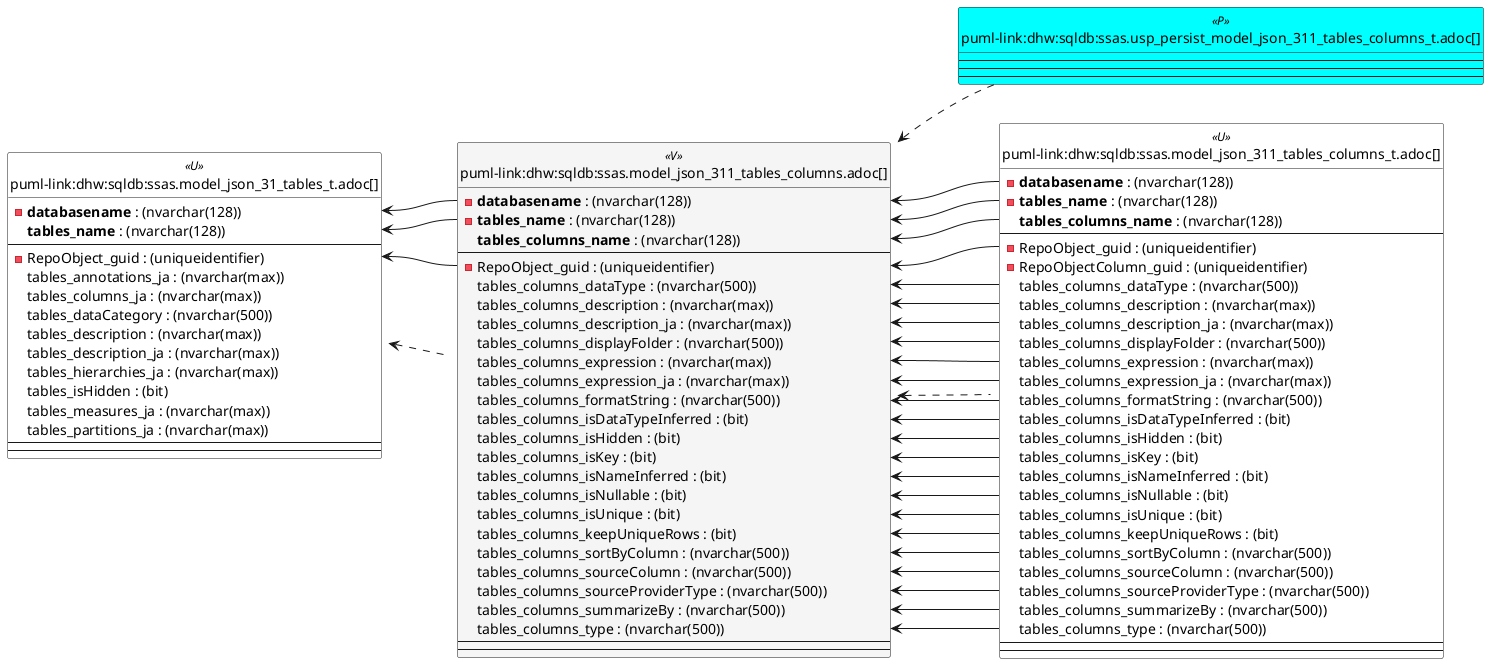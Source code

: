 @startuml
left to right direction
'top to bottom direction
hide circle
'avoide "." issues:
set namespaceSeparator none


skinparam class {
  BackgroundColor White
  BackgroundColor<<FN>> Yellow
  BackgroundColor<<FS>> Yellow
  BackgroundColor<<FT>> LightGray
  BackgroundColor<<IF>> Yellow
  BackgroundColor<<IS>> Yellow
  BackgroundColor<<P>> Aqua
  BackgroundColor<<PC>> Aqua
  BackgroundColor<<SN>> Yellow
  BackgroundColor<<SO>> SlateBlue
  BackgroundColor<<TF>> LightGray
  BackgroundColor<<TR>> Tomato
  BackgroundColor<<U>> White
  BackgroundColor<<V>> WhiteSmoke
  BackgroundColor<<X>> Aqua
  BackgroundColor<<external>> AliceBlue
}


entity "puml-link:dhw:sqldb:ssas.model_json_31_tables_t.adoc[]" as ssas.model_json_31_tables_T << U >> {
  - **databasename** : (nvarchar(128))
  **tables_name** : (nvarchar(128))
  --
  - RepoObject_guid : (uniqueidentifier)
  tables_annotations_ja : (nvarchar(max))
  tables_columns_ja : (nvarchar(max))
  tables_dataCategory : (nvarchar(500))
  tables_description : (nvarchar(max))
  tables_description_ja : (nvarchar(max))
  tables_hierarchies_ja : (nvarchar(max))
  tables_isHidden : (bit)
  tables_measures_ja : (nvarchar(max))
  tables_partitions_ja : (nvarchar(max))
  --
  --
}

entity "puml-link:dhw:sqldb:ssas.model_json_311_tables_columns.adoc[]" as ssas.model_json_311_tables_columns << V >> {
  - **databasename** : (nvarchar(128))
  - **tables_name** : (nvarchar(128))
  **tables_columns_name** : (nvarchar(128))
  --
  - RepoObject_guid : (uniqueidentifier)
  tables_columns_dataType : (nvarchar(500))
  tables_columns_description : (nvarchar(max))
  tables_columns_description_ja : (nvarchar(max))
  tables_columns_displayFolder : (nvarchar(500))
  tables_columns_expression : (nvarchar(max))
  tables_columns_expression_ja : (nvarchar(max))
  tables_columns_formatString : (nvarchar(500))
  tables_columns_isDataTypeInferred : (bit)
  tables_columns_isHidden : (bit)
  tables_columns_isKey : (bit)
  tables_columns_isNameInferred : (bit)
  tables_columns_isNullable : (bit)
  tables_columns_isUnique : (bit)
  tables_columns_keepUniqueRows : (bit)
  tables_columns_sortByColumn : (nvarchar(500))
  tables_columns_sourceColumn : (nvarchar(500))
  tables_columns_sourceProviderType : (nvarchar(500))
  tables_columns_summarizeBy : (nvarchar(500))
  tables_columns_type : (nvarchar(500))
  --
  --
}

entity "puml-link:dhw:sqldb:ssas.model_json_311_tables_columns_t.adoc[]" as ssas.model_json_311_tables_columns_T << U >> {
  - **databasename** : (nvarchar(128))
  - **tables_name** : (nvarchar(128))
  **tables_columns_name** : (nvarchar(128))
  --
  - RepoObject_guid : (uniqueidentifier)
  - RepoObjectColumn_guid : (uniqueidentifier)
  tables_columns_dataType : (nvarchar(500))
  tables_columns_description : (nvarchar(max))
  tables_columns_description_ja : (nvarchar(max))
  tables_columns_displayFolder : (nvarchar(500))
  tables_columns_expression : (nvarchar(max))
  tables_columns_expression_ja : (nvarchar(max))
  tables_columns_formatString : (nvarchar(500))
  tables_columns_isDataTypeInferred : (bit)
  tables_columns_isHidden : (bit)
  tables_columns_isKey : (bit)
  tables_columns_isNameInferred : (bit)
  tables_columns_isNullable : (bit)
  tables_columns_isUnique : (bit)
  tables_columns_keepUniqueRows : (bit)
  tables_columns_sortByColumn : (nvarchar(500))
  tables_columns_sourceColumn : (nvarchar(500))
  tables_columns_sourceProviderType : (nvarchar(500))
  tables_columns_summarizeBy : (nvarchar(500))
  tables_columns_type : (nvarchar(500))
  --
  --
}

entity "puml-link:dhw:sqldb:ssas.usp_persist_model_json_311_tables_columns_t.adoc[]" as ssas.usp_PERSIST_model_json_311_tables_columns_T << P >> {
  --
  --
  --
}

ssas.model_json_31_tables_T <.. ssas.model_json_311_tables_columns
ssas.model_json_311_tables_columns <.. ssas.model_json_311_tables_columns_T
ssas.model_json_311_tables_columns <.. ssas.usp_PERSIST_model_json_311_tables_columns_T
"ssas.model_json_31_tables_T::databasename" <-- "ssas.model_json_311_tables_columns::databasename"
"ssas.model_json_31_tables_T::RepoObject_guid" <-- "ssas.model_json_311_tables_columns::RepoObject_guid"
"ssas.model_json_31_tables_T::tables_name" <-- "ssas.model_json_311_tables_columns::tables_name"
"ssas.model_json_311_tables_columns::databasename" <-- "ssas.model_json_311_tables_columns_T::databasename"
"ssas.model_json_311_tables_columns::RepoObject_guid" <-- "ssas.model_json_311_tables_columns_T::RepoObject_guid"
"ssas.model_json_311_tables_columns::tables_columns_dataType" <-- "ssas.model_json_311_tables_columns_T::tables_columns_dataType"
"ssas.model_json_311_tables_columns::tables_columns_description" <-- "ssas.model_json_311_tables_columns_T::tables_columns_description"
"ssas.model_json_311_tables_columns::tables_columns_description_ja" <-- "ssas.model_json_311_tables_columns_T::tables_columns_description_ja"
"ssas.model_json_311_tables_columns::tables_columns_displayFolder" <-- "ssas.model_json_311_tables_columns_T::tables_columns_displayFolder"
"ssas.model_json_311_tables_columns::tables_columns_expression" <-- "ssas.model_json_311_tables_columns_T::tables_columns_expression"
"ssas.model_json_311_tables_columns::tables_columns_expression_ja" <-- "ssas.model_json_311_tables_columns_T::tables_columns_expression_ja"
"ssas.model_json_311_tables_columns::tables_columns_formatString" <-- "ssas.model_json_311_tables_columns_T::tables_columns_formatString"
"ssas.model_json_311_tables_columns::tables_columns_isDataTypeInferred" <-- "ssas.model_json_311_tables_columns_T::tables_columns_isDataTypeInferred"
"ssas.model_json_311_tables_columns::tables_columns_isHidden" <-- "ssas.model_json_311_tables_columns_T::tables_columns_isHidden"
"ssas.model_json_311_tables_columns::tables_columns_isKey" <-- "ssas.model_json_311_tables_columns_T::tables_columns_isKey"
"ssas.model_json_311_tables_columns::tables_columns_isNameInferred" <-- "ssas.model_json_311_tables_columns_T::tables_columns_isNameInferred"
"ssas.model_json_311_tables_columns::tables_columns_isNullable" <-- "ssas.model_json_311_tables_columns_T::tables_columns_isNullable"
"ssas.model_json_311_tables_columns::tables_columns_isUnique" <-- "ssas.model_json_311_tables_columns_T::tables_columns_isUnique"
"ssas.model_json_311_tables_columns::tables_columns_keepUniqueRows" <-- "ssas.model_json_311_tables_columns_T::tables_columns_keepUniqueRows"
"ssas.model_json_311_tables_columns::tables_columns_name" <-- "ssas.model_json_311_tables_columns_T::tables_columns_name"
"ssas.model_json_311_tables_columns::tables_columns_sortByColumn" <-- "ssas.model_json_311_tables_columns_T::tables_columns_sortByColumn"
"ssas.model_json_311_tables_columns::tables_columns_sourceColumn" <-- "ssas.model_json_311_tables_columns_T::tables_columns_sourceColumn"
"ssas.model_json_311_tables_columns::tables_columns_sourceProviderType" <-- "ssas.model_json_311_tables_columns_T::tables_columns_sourceProviderType"
"ssas.model_json_311_tables_columns::tables_columns_summarizeBy" <-- "ssas.model_json_311_tables_columns_T::tables_columns_summarizeBy"
"ssas.model_json_311_tables_columns::tables_columns_type" <-- "ssas.model_json_311_tables_columns_T::tables_columns_type"
"ssas.model_json_311_tables_columns::tables_name" <-- "ssas.model_json_311_tables_columns_T::tables_name"
@enduml

